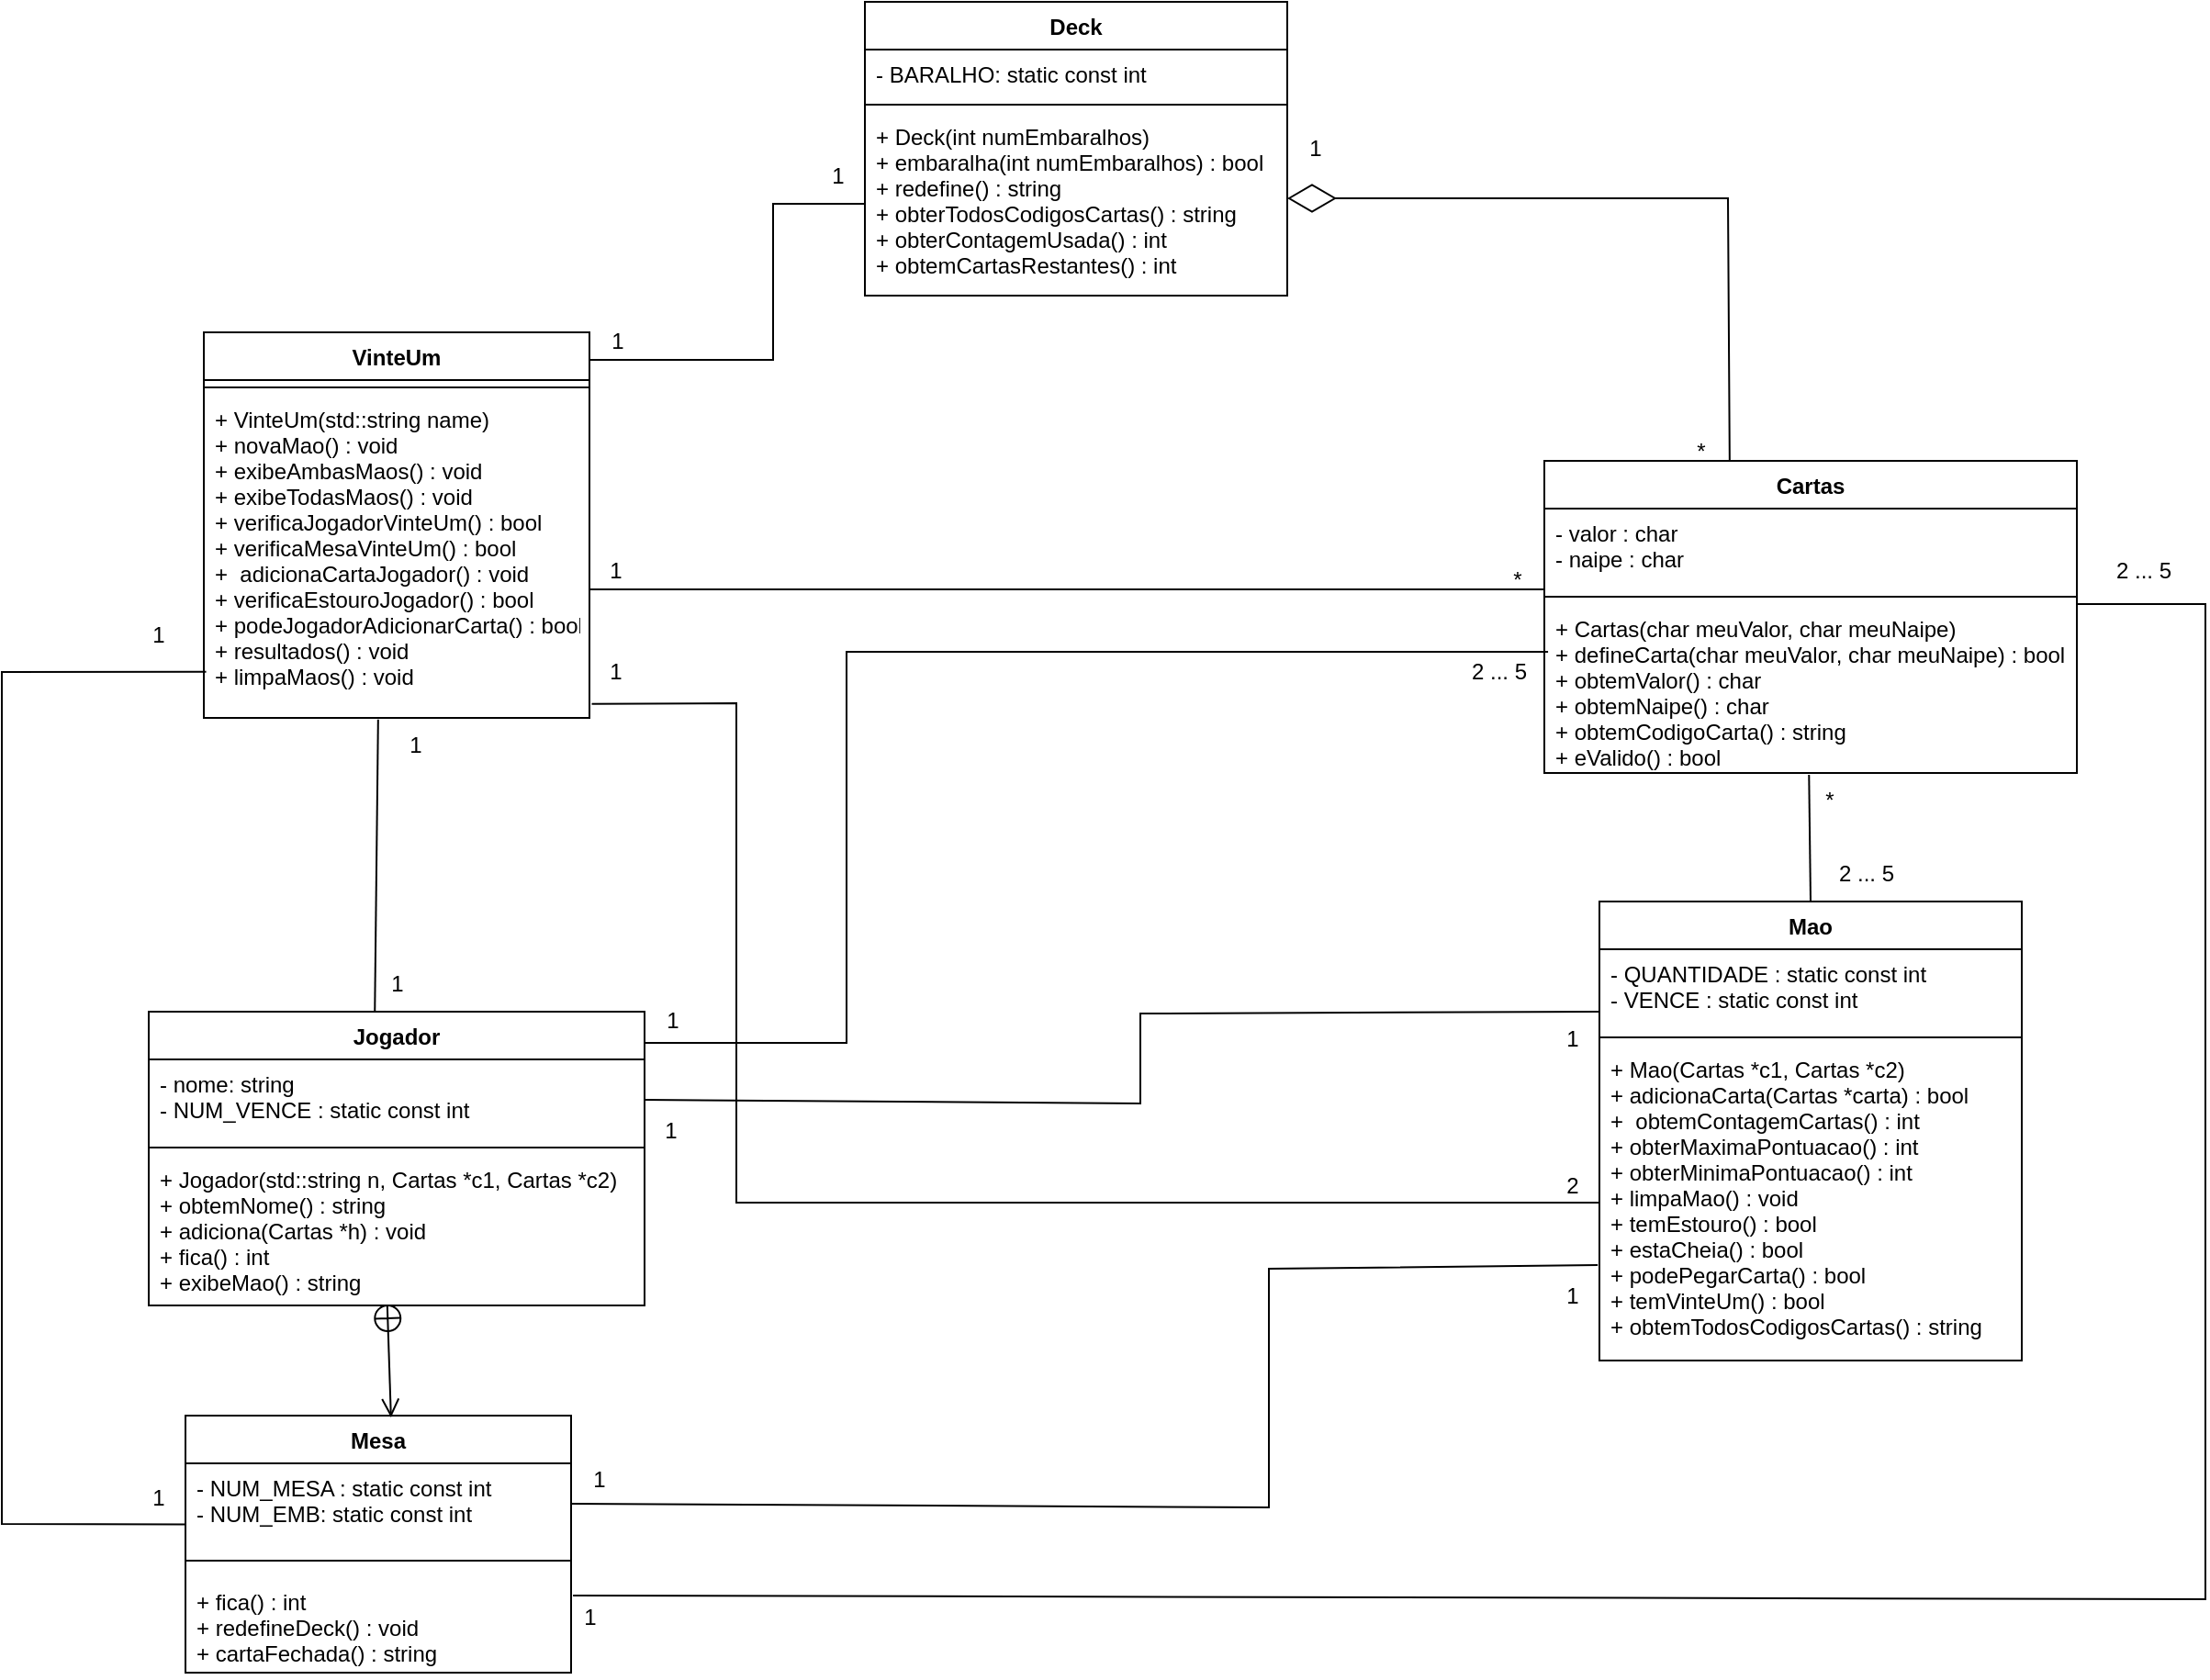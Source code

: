 <mxfile version="20.6.2" type="device"><diagram id="C5RBs43oDa-KdzZeNtuy" name="Page-1"><mxGraphModel dx="1108" dy="1643" grid="1" gridSize="10" guides="1" tooltips="1" connect="1" arrows="1" fold="1" page="1" pageScale="1" pageWidth="827" pageHeight="1169" math="0" shadow="0"><root><mxCell id="WIyWlLk6GJQsqaUBKTNV-0"/><mxCell id="WIyWlLk6GJQsqaUBKTNV-1" parent="WIyWlLk6GJQsqaUBKTNV-0"/><mxCell id="FtHZiqA-CHUglZMtR7C9-0" value="Cartas" style="swimlane;fontStyle=1;align=center;verticalAlign=top;childLayout=stackLayout;horizontal=1;startSize=26;horizontalStack=0;resizeParent=1;resizeParentMax=0;resizeLast=0;collapsible=1;marginBottom=0;" parent="WIyWlLk6GJQsqaUBKTNV-1" vertex="1"><mxGeometry x="890" y="-190" width="290" height="170" as="geometry"/></mxCell><mxCell id="FtHZiqA-CHUglZMtR7C9-1" value="- valor : char&#10;- naipe : char" style="text;strokeColor=none;fillColor=none;align=left;verticalAlign=top;spacingLeft=4;spacingRight=4;overflow=hidden;rotatable=0;points=[[0,0.5],[1,0.5]];portConstraint=eastwest;" parent="FtHZiqA-CHUglZMtR7C9-0" vertex="1"><mxGeometry y="26" width="290" height="44" as="geometry"/></mxCell><mxCell id="FtHZiqA-CHUglZMtR7C9-2" value="" style="line;strokeWidth=1;fillColor=none;align=left;verticalAlign=middle;spacingTop=-1;spacingLeft=3;spacingRight=3;rotatable=0;labelPosition=right;points=[];portConstraint=eastwest;strokeColor=inherit;" parent="FtHZiqA-CHUglZMtR7C9-0" vertex="1"><mxGeometry y="70" width="290" height="8" as="geometry"/></mxCell><mxCell id="FtHZiqA-CHUglZMtR7C9-3" value="+ Cartas(char meuValor, char meuNaipe)&#10;+ defineCarta(char meuValor, char meuNaipe) : bool&#10;+ obtemValor() : char&#10;+ obtemNaipe() : char&#10;+ obtemCodigoCarta() : string&#10;+ eValido() : bool&#10;" style="text;strokeColor=none;fillColor=none;align=left;verticalAlign=top;spacingLeft=4;spacingRight=4;overflow=hidden;rotatable=0;points=[[0,0.5],[1,0.5]];portConstraint=eastwest;" parent="FtHZiqA-CHUglZMtR7C9-0" vertex="1"><mxGeometry y="78" width="290" height="92" as="geometry"/></mxCell><mxCell id="FtHZiqA-CHUglZMtR7C9-6" value="Deck" style="swimlane;fontStyle=1;align=center;verticalAlign=top;childLayout=stackLayout;horizontal=1;startSize=26;horizontalStack=0;resizeParent=1;resizeParentMax=0;resizeLast=0;collapsible=1;marginBottom=0;" parent="WIyWlLk6GJQsqaUBKTNV-1" vertex="1"><mxGeometry x="520" y="-440" width="230" height="160" as="geometry"/></mxCell><mxCell id="FtHZiqA-CHUglZMtR7C9-7" value="- BARALHO: static const int " style="text;strokeColor=none;fillColor=none;align=left;verticalAlign=top;spacingLeft=4;spacingRight=4;overflow=hidden;rotatable=0;points=[[0,0.5],[1,0.5]];portConstraint=eastwest;" parent="FtHZiqA-CHUglZMtR7C9-6" vertex="1"><mxGeometry y="26" width="230" height="26" as="geometry"/></mxCell><mxCell id="FtHZiqA-CHUglZMtR7C9-8" value="" style="line;strokeWidth=1;fillColor=none;align=left;verticalAlign=middle;spacingTop=-1;spacingLeft=3;spacingRight=3;rotatable=0;labelPosition=right;points=[];portConstraint=eastwest;strokeColor=inherit;" parent="FtHZiqA-CHUglZMtR7C9-6" vertex="1"><mxGeometry y="52" width="230" height="8" as="geometry"/></mxCell><mxCell id="FtHZiqA-CHUglZMtR7C9-9" value="+ Deck(int numEmbaralhos)&#10;+ embaralha(int numEmbaralhos) : bool&#10;+ redefine() : string&#10;+ obterTodosCodigosCartas() : string&#10;+ obterContagemUsada() : int&#10;+ obtemCartasRestantes() : int" style="text;strokeColor=none;fillColor=none;align=left;verticalAlign=top;spacingLeft=4;spacingRight=4;overflow=hidden;rotatable=0;points=[[0,0.5],[1,0.5]];portConstraint=eastwest;" parent="FtHZiqA-CHUglZMtR7C9-6" vertex="1"><mxGeometry y="60" width="230" height="100" as="geometry"/></mxCell><mxCell id="FtHZiqA-CHUglZMtR7C9-10" value="Jogador" style="swimlane;fontStyle=1;align=center;verticalAlign=top;childLayout=stackLayout;horizontal=1;startSize=26;horizontalStack=0;resizeParent=1;resizeParentMax=0;resizeLast=0;collapsible=1;marginBottom=0;" parent="WIyWlLk6GJQsqaUBKTNV-1" vertex="1"><mxGeometry x="130" y="110" width="270" height="160" as="geometry"/></mxCell><mxCell id="FtHZiqA-CHUglZMtR7C9-11" value="- nome: string&#10;- NUM_VENCE : static const int " style="text;strokeColor=none;fillColor=none;align=left;verticalAlign=top;spacingLeft=4;spacingRight=4;overflow=hidden;rotatable=0;points=[[0,0.5],[1,0.5]];portConstraint=eastwest;" parent="FtHZiqA-CHUglZMtR7C9-10" vertex="1"><mxGeometry y="26" width="270" height="44" as="geometry"/></mxCell><mxCell id="FtHZiqA-CHUglZMtR7C9-12" value="" style="line;strokeWidth=1;fillColor=none;align=left;verticalAlign=middle;spacingTop=-1;spacingLeft=3;spacingRight=3;rotatable=0;labelPosition=right;points=[];portConstraint=eastwest;strokeColor=inherit;" parent="FtHZiqA-CHUglZMtR7C9-10" vertex="1"><mxGeometry y="70" width="270" height="8" as="geometry"/></mxCell><mxCell id="FtHZiqA-CHUglZMtR7C9-13" value="+ Jogador(std::string n, Cartas *c1, Cartas *c2)&#10;+ obtemNome() : string &#10;+ adiciona(Cartas *h) : void &#10;+ fica() : int&#10;+ exibeMao() : string " style="text;strokeColor=none;fillColor=none;align=left;verticalAlign=top;spacingLeft=4;spacingRight=4;overflow=hidden;rotatable=0;points=[[0,0.5],[1,0.5]];portConstraint=eastwest;" parent="FtHZiqA-CHUglZMtR7C9-10" vertex="1"><mxGeometry y="78" width="270" height="82" as="geometry"/></mxCell><mxCell id="FtHZiqA-CHUglZMtR7C9-14" value="Mesa" style="swimlane;fontStyle=1;align=center;verticalAlign=top;childLayout=stackLayout;horizontal=1;startSize=26;horizontalStack=0;resizeParent=1;resizeParentMax=0;resizeLast=0;collapsible=1;marginBottom=0;" parent="WIyWlLk6GJQsqaUBKTNV-1" vertex="1"><mxGeometry x="150" y="330" width="210" height="140" as="geometry"/></mxCell><mxCell id="FtHZiqA-CHUglZMtR7C9-15" value="- NUM_MESA : static const int&#10;- NUM_EMB: static const int" style="text;strokeColor=none;fillColor=none;align=left;verticalAlign=top;spacingLeft=4;spacingRight=4;overflow=hidden;rotatable=0;points=[[0,0.5],[1,0.5]];portConstraint=eastwest;" parent="FtHZiqA-CHUglZMtR7C9-14" vertex="1"><mxGeometry y="26" width="210" height="44" as="geometry"/></mxCell><mxCell id="FtHZiqA-CHUglZMtR7C9-16" value="" style="line;strokeWidth=1;fillColor=none;align=left;verticalAlign=middle;spacingTop=-1;spacingLeft=3;spacingRight=3;rotatable=0;labelPosition=right;points=[];portConstraint=eastwest;strokeColor=inherit;" parent="FtHZiqA-CHUglZMtR7C9-14" vertex="1"><mxGeometry y="70" width="210" height="18" as="geometry"/></mxCell><mxCell id="FtHZiqA-CHUglZMtR7C9-17" value="+ fica() : int&#10;+ redefineDeck() : void&#10;+ cartaFechada() : string" style="text;strokeColor=none;fillColor=none;align=left;verticalAlign=top;spacingLeft=4;spacingRight=4;overflow=hidden;rotatable=0;points=[[0,0.5],[1,0.5]];portConstraint=eastwest;" parent="FtHZiqA-CHUglZMtR7C9-14" vertex="1"><mxGeometry y="88" width="210" height="52" as="geometry"/></mxCell><mxCell id="FtHZiqA-CHUglZMtR7C9-18" value="Mao" style="swimlane;fontStyle=1;align=center;verticalAlign=top;childLayout=stackLayout;horizontal=1;startSize=26;horizontalStack=0;resizeParent=1;resizeParentMax=0;resizeLast=0;collapsible=1;marginBottom=0;" parent="WIyWlLk6GJQsqaUBKTNV-1" vertex="1"><mxGeometry x="920" y="50" width="230" height="250" as="geometry"/></mxCell><mxCell id="FtHZiqA-CHUglZMtR7C9-19" value="- QUANTIDADE : static const int&#10;- VENCE : static const int" style="text;strokeColor=none;fillColor=none;align=left;verticalAlign=top;spacingLeft=4;spacingRight=4;overflow=hidden;rotatable=0;points=[[0,0.5],[1,0.5]];portConstraint=eastwest;" parent="FtHZiqA-CHUglZMtR7C9-18" vertex="1"><mxGeometry y="26" width="230" height="44" as="geometry"/></mxCell><mxCell id="FtHZiqA-CHUglZMtR7C9-20" value="" style="line;strokeWidth=1;fillColor=none;align=left;verticalAlign=middle;spacingTop=-1;spacingLeft=3;spacingRight=3;rotatable=0;labelPosition=right;points=[];portConstraint=eastwest;strokeColor=inherit;" parent="FtHZiqA-CHUglZMtR7C9-18" vertex="1"><mxGeometry y="70" width="230" height="8" as="geometry"/></mxCell><mxCell id="FtHZiqA-CHUglZMtR7C9-21" value="+ Mao(Cartas *c1, Cartas *c2)&#10;+ adicionaCarta(Cartas *carta) : bool&#10;+  obtemContagemCartas() : int&#10;+ obterMaximaPontuacao() : int&#10;+ obterMinimaPontuacao() : int&#10;+ limpaMao() : void&#10;+ temEstouro() : bool&#10;+ estaCheia() : bool&#10;+ podePegarCarta() : bool&#10;+ temVinteUm() : bool&#10;+ obtemTodosCodigosCartas() : string" style="text;strokeColor=none;fillColor=none;align=left;verticalAlign=top;spacingLeft=4;spacingRight=4;overflow=hidden;rotatable=0;points=[[0,0.5],[1,0.5]];portConstraint=eastwest;" parent="FtHZiqA-CHUglZMtR7C9-18" vertex="1"><mxGeometry y="78" width="230" height="172" as="geometry"/></mxCell><mxCell id="FtHZiqA-CHUglZMtR7C9-22" value="VinteUm" style="swimlane;fontStyle=1;align=center;verticalAlign=top;childLayout=stackLayout;horizontal=1;startSize=26;horizontalStack=0;resizeParent=1;resizeParentMax=0;resizeLast=0;collapsible=1;marginBottom=0;" parent="WIyWlLk6GJQsqaUBKTNV-1" vertex="1"><mxGeometry x="160" y="-260" width="210" height="210" as="geometry"/></mxCell><mxCell id="FtHZiqA-CHUglZMtR7C9-24" value="" style="line;strokeWidth=1;fillColor=none;align=left;verticalAlign=middle;spacingTop=-1;spacingLeft=3;spacingRight=3;rotatable=0;labelPosition=right;points=[];portConstraint=eastwest;strokeColor=inherit;" parent="FtHZiqA-CHUglZMtR7C9-22" vertex="1"><mxGeometry y="26" width="210" height="8" as="geometry"/></mxCell><mxCell id="FtHZiqA-CHUglZMtR7C9-25" value="+ VinteUm(std::string name)&#10;+ novaMao() : void&#10;+ exibeAmbasMaos() : void&#10;+ exibeTodasMaos() : void&#10;+ verificaJogadorVinteUm() : bool&#10;+ verificaMesaVinteUm() : bool&#10;+  adicionaCartaJogador() : void&#10;+ verificaEstouroJogador() : bool&#10;+ podeJogadorAdicionarCarta() : bool&#10;+ resultados() : void&#10;+ limpaMaos() : void" style="text;strokeColor=none;fillColor=none;align=left;verticalAlign=top;spacingLeft=4;spacingRight=4;overflow=hidden;rotatable=0;points=[[0,0.5],[1,0.5]];portConstraint=eastwest;" parent="FtHZiqA-CHUglZMtR7C9-22" vertex="1"><mxGeometry y="34" width="210" height="176" as="geometry"/></mxCell><mxCell id="v2-67lfSvxdD7rLzkx8B-0" value="" style="endArrow=none;html=1;rounded=0;entryX=0;entryY=0.5;entryDx=0;entryDy=0;" parent="WIyWlLk6GJQsqaUBKTNV-1" target="FtHZiqA-CHUglZMtR7C9-9" edge="1"><mxGeometry width="50" height="50" relative="1" as="geometry"><mxPoint x="370" y="-245" as="sourcePoint"/><mxPoint x="590" y="-130" as="targetPoint"/><Array as="points"><mxPoint x="470" y="-245"/><mxPoint x="470" y="-330"/></Array></mxGeometry></mxCell><mxCell id="v2-67lfSvxdD7rLzkx8B-14" value="" style="endArrow=diamondThin;endFill=0;endSize=24;html=1;rounded=0;exitX=0.348;exitY=0;exitDx=0;exitDy=0;exitPerimeter=0;" parent="WIyWlLk6GJQsqaUBKTNV-1" source="FtHZiqA-CHUglZMtR7C9-0" edge="1"><mxGeometry width="160" relative="1" as="geometry"><mxPoint x="990" y="-250" as="sourcePoint"/><mxPoint x="750" y="-333" as="targetPoint"/><Array as="points"><mxPoint x="990" y="-333"/></Array></mxGeometry></mxCell><mxCell id="v2-67lfSvxdD7rLzkx8B-16" value="" style="endArrow=none;html=1;rounded=0;exitX=0.452;exitY=1.005;exitDx=0;exitDy=0;exitPerimeter=0;entryX=0.456;entryY=0;entryDx=0;entryDy=0;entryPerimeter=0;" parent="WIyWlLk6GJQsqaUBKTNV-1" source="FtHZiqA-CHUglZMtR7C9-25" target="FtHZiqA-CHUglZMtR7C9-10" edge="1"><mxGeometry width="50" height="50" relative="1" as="geometry"><mxPoint x="280" y="20" as="sourcePoint"/><mxPoint x="590" y="-30" as="targetPoint"/></mxGeometry></mxCell><mxCell id="v2-67lfSvxdD7rLzkx8B-17" value="" style="endArrow=none;html=1;rounded=0;" parent="WIyWlLk6GJQsqaUBKTNV-1" edge="1"><mxGeometry width="50" height="50" relative="1" as="geometry"><mxPoint x="370" y="-120" as="sourcePoint"/><mxPoint x="890" y="-120" as="targetPoint"/></mxGeometry></mxCell><mxCell id="v2-67lfSvxdD7rLzkx8B-23" value="" style="endArrow=open;startArrow=circlePlus;endFill=0;startFill=0;endSize=8;html=1;rounded=0;exitX=0.481;exitY=0.988;exitDx=0;exitDy=0;exitPerimeter=0;entryX=0.533;entryY=0.007;entryDx=0;entryDy=0;entryPerimeter=0;" parent="WIyWlLk6GJQsqaUBKTNV-1" source="FtHZiqA-CHUglZMtR7C9-13" target="FtHZiqA-CHUglZMtR7C9-14" edge="1"><mxGeometry width="160" relative="1" as="geometry"><mxPoint x="490" y="290" as="sourcePoint"/><mxPoint x="260" y="320" as="targetPoint"/></mxGeometry></mxCell><mxCell id="v2-67lfSvxdD7rLzkx8B-25" value="" style="endArrow=none;html=1;rounded=0;" parent="WIyWlLk6GJQsqaUBKTNV-1" edge="1"><mxGeometry width="50" height="50" relative="1" as="geometry"><mxPoint x="400" y="158" as="sourcePoint"/><mxPoint x="920" y="110" as="targetPoint"/><Array as="points"><mxPoint x="670" y="160"/><mxPoint x="670" y="111"/></Array></mxGeometry></mxCell><mxCell id="v2-67lfSvxdD7rLzkx8B-26" value="" style="endArrow=none;html=1;rounded=0;exitX=1;exitY=0.5;exitDx=0;exitDy=0;entryX=-0.004;entryY=0.698;entryDx=0;entryDy=0;entryPerimeter=0;" parent="WIyWlLk6GJQsqaUBKTNV-1" source="FtHZiqA-CHUglZMtR7C9-15" target="FtHZiqA-CHUglZMtR7C9-21" edge="1"><mxGeometry width="50" height="50" relative="1" as="geometry"><mxPoint x="740" y="220" as="sourcePoint"/><mxPoint x="790" y="170" as="targetPoint"/><Array as="points"><mxPoint x="740" y="380"/><mxPoint x="740" y="250"/></Array></mxGeometry></mxCell><mxCell id="v2-67lfSvxdD7rLzkx8B-27" value="" style="endArrow=none;html=1;rounded=0;entryX=0.497;entryY=1.011;entryDx=0;entryDy=0;entryPerimeter=0;exitX=0.5;exitY=0;exitDx=0;exitDy=0;" parent="WIyWlLk6GJQsqaUBKTNV-1" source="FtHZiqA-CHUglZMtR7C9-18" target="FtHZiqA-CHUglZMtR7C9-3" edge="1"><mxGeometry width="50" height="50" relative="1" as="geometry"><mxPoint x="740" y="30" as="sourcePoint"/><mxPoint x="790" y="-20" as="targetPoint"/></mxGeometry></mxCell><mxCell id="v2-67lfSvxdD7rLzkx8B-28" value="1" style="text;html=1;align=center;verticalAlign=middle;resizable=0;points=[];autosize=1;strokeColor=none;fillColor=none;" parent="WIyWlLk6GJQsqaUBKTNV-1" vertex="1"><mxGeometry x="750" y="-375" width="30" height="30" as="geometry"/></mxCell><mxCell id="v2-67lfSvxdD7rLzkx8B-29" value="*" style="text;html=1;align=center;verticalAlign=middle;resizable=0;points=[];autosize=1;strokeColor=none;fillColor=none;" parent="WIyWlLk6GJQsqaUBKTNV-1" vertex="1"><mxGeometry x="960" y="-210" width="30" height="30" as="geometry"/></mxCell><mxCell id="v2-67lfSvxdD7rLzkx8B-30" value="1" style="text;html=1;align=center;verticalAlign=middle;resizable=0;points=[];autosize=1;strokeColor=none;fillColor=none;" parent="WIyWlLk6GJQsqaUBKTNV-1" vertex="1"><mxGeometry x="260" y="-50" width="30" height="30" as="geometry"/></mxCell><mxCell id="v2-67lfSvxdD7rLzkx8B-31" value="1" style="text;html=1;align=center;verticalAlign=middle;resizable=0;points=[];autosize=1;strokeColor=none;fillColor=none;" parent="WIyWlLk6GJQsqaUBKTNV-1" vertex="1"><mxGeometry x="250" y="80" width="30" height="30" as="geometry"/></mxCell><mxCell id="v2-67lfSvxdD7rLzkx8B-32" value="1" style="text;html=1;align=center;verticalAlign=middle;resizable=0;points=[];autosize=1;strokeColor=none;fillColor=none;" parent="WIyWlLk6GJQsqaUBKTNV-1" vertex="1"><mxGeometry x="399" y="160" width="30" height="30" as="geometry"/></mxCell><mxCell id="v2-67lfSvxdD7rLzkx8B-33" value="1" style="text;html=1;align=center;verticalAlign=middle;resizable=0;points=[];autosize=1;strokeColor=none;fillColor=none;" parent="WIyWlLk6GJQsqaUBKTNV-1" vertex="1"><mxGeometry x="360" y="350" width="30" height="30" as="geometry"/></mxCell><mxCell id="v2-67lfSvxdD7rLzkx8B-34" value="1" style="text;html=1;align=center;verticalAlign=middle;resizable=0;points=[];autosize=1;strokeColor=none;fillColor=none;" parent="WIyWlLk6GJQsqaUBKTNV-1" vertex="1"><mxGeometry x="890" y="250" width="30" height="30" as="geometry"/></mxCell><mxCell id="v2-67lfSvxdD7rLzkx8B-35" value="1" style="text;html=1;align=center;verticalAlign=middle;resizable=0;points=[];autosize=1;strokeColor=none;fillColor=none;" parent="WIyWlLk6GJQsqaUBKTNV-1" vertex="1"><mxGeometry x="890" y="110" width="30" height="30" as="geometry"/></mxCell><mxCell id="v2-67lfSvxdD7rLzkx8B-36" value="" style="endArrow=none;html=1;rounded=0;exitX=1;exitY=0.106;exitDx=0;exitDy=0;exitPerimeter=0;entryX=0.007;entryY=0.283;entryDx=0;entryDy=0;entryPerimeter=0;" parent="WIyWlLk6GJQsqaUBKTNV-1" source="FtHZiqA-CHUglZMtR7C9-10" target="FtHZiqA-CHUglZMtR7C9-3" edge="1"><mxGeometry width="50" height="50" relative="1" as="geometry"><mxPoint x="530" y="30" as="sourcePoint"/><mxPoint x="580" y="-20" as="targetPoint"/><Array as="points"><mxPoint x="510" y="127"/><mxPoint x="510" y="-86"/></Array></mxGeometry></mxCell><mxCell id="v2-67lfSvxdD7rLzkx8B-37" value="1" style="text;html=1;align=center;verticalAlign=middle;resizable=0;points=[];autosize=1;strokeColor=none;fillColor=none;" parent="WIyWlLk6GJQsqaUBKTNV-1" vertex="1"><mxGeometry x="400" y="100" width="30" height="30" as="geometry"/></mxCell><mxCell id="v2-67lfSvxdD7rLzkx8B-38" value="2 ... 5" style="text;html=1;align=center;verticalAlign=middle;resizable=0;points=[];autosize=1;strokeColor=none;fillColor=none;" parent="WIyWlLk6GJQsqaUBKTNV-1" vertex="1"><mxGeometry x="840" y="-90" width="50" height="30" as="geometry"/></mxCell><mxCell id="v2-67lfSvxdD7rLzkx8B-39" value="" style="endArrow=none;html=1;rounded=0;exitX=1.005;exitY=0.192;exitDx=0;exitDy=0;exitPerimeter=0;" parent="WIyWlLk6GJQsqaUBKTNV-1" source="FtHZiqA-CHUglZMtR7C9-17" edge="1"><mxGeometry width="50" height="50" relative="1" as="geometry"><mxPoint x="760" y="230" as="sourcePoint"/><mxPoint x="1180" y="-112" as="targetPoint"/><Array as="points"><mxPoint x="1250" y="430"/><mxPoint x="1250" y="-112"/></Array></mxGeometry></mxCell><mxCell id="v2-67lfSvxdD7rLzkx8B-40" value="1" style="text;html=1;align=center;verticalAlign=middle;resizable=0;points=[];autosize=1;strokeColor=none;fillColor=none;" parent="WIyWlLk6GJQsqaUBKTNV-1" vertex="1"><mxGeometry x="355" y="425" width="30" height="30" as="geometry"/></mxCell><mxCell id="v2-67lfSvxdD7rLzkx8B-41" value="2 ... 5" style="text;html=1;align=center;verticalAlign=middle;resizable=0;points=[];autosize=1;strokeColor=none;fillColor=none;" parent="WIyWlLk6GJQsqaUBKTNV-1" vertex="1"><mxGeometry x="1191" y="-145" width="50" height="30" as="geometry"/></mxCell><mxCell id="v2-67lfSvxdD7rLzkx8B-42" value="1" style="text;html=1;align=center;verticalAlign=middle;resizable=0;points=[];autosize=1;strokeColor=none;fillColor=none;" parent="WIyWlLk6GJQsqaUBKTNV-1" vertex="1"><mxGeometry x="369" y="-145" width="30" height="30" as="geometry"/></mxCell><mxCell id="v2-67lfSvxdD7rLzkx8B-43" value="*" style="text;html=1;align=center;verticalAlign=middle;resizable=0;points=[];autosize=1;strokeColor=none;fillColor=none;" parent="WIyWlLk6GJQsqaUBKTNV-1" vertex="1"><mxGeometry x="860" y="-140" width="30" height="30" as="geometry"/></mxCell><mxCell id="v2-67lfSvxdD7rLzkx8B-44" value="*" style="text;html=1;align=center;verticalAlign=middle;resizable=0;points=[];autosize=1;strokeColor=none;fillColor=none;" parent="WIyWlLk6GJQsqaUBKTNV-1" vertex="1"><mxGeometry x="1030" y="-20" width="30" height="30" as="geometry"/></mxCell><mxCell id="v2-67lfSvxdD7rLzkx8B-45" value="2 ... 5" style="text;html=1;align=center;verticalAlign=middle;resizable=0;points=[];autosize=1;strokeColor=none;fillColor=none;" parent="WIyWlLk6GJQsqaUBKTNV-1" vertex="1"><mxGeometry x="1040" y="20" width="50" height="30" as="geometry"/></mxCell><mxCell id="v2-67lfSvxdD7rLzkx8B-46" value="" style="endArrow=none;html=1;rounded=0;exitX=1.006;exitY=0.957;exitDx=0;exitDy=0;exitPerimeter=0;" parent="WIyWlLk6GJQsqaUBKTNV-1" source="FtHZiqA-CHUglZMtR7C9-25" target="FtHZiqA-CHUglZMtR7C9-21" edge="1"><mxGeometry width="50" height="50" relative="1" as="geometry"><mxPoint x="800" y="-40" as="sourcePoint"/><mxPoint x="850" y="-90" as="targetPoint"/><Array as="points"><mxPoint x="450" y="-58"/><mxPoint x="450" y="214"/></Array></mxGeometry></mxCell><mxCell id="v2-67lfSvxdD7rLzkx8B-47" value="1" style="text;html=1;align=center;verticalAlign=middle;resizable=0;points=[];autosize=1;strokeColor=none;fillColor=none;" parent="WIyWlLk6GJQsqaUBKTNV-1" vertex="1"><mxGeometry x="369" y="-90" width="30" height="30" as="geometry"/></mxCell><mxCell id="v2-67lfSvxdD7rLzkx8B-48" value="2" style="text;html=1;align=center;verticalAlign=middle;resizable=0;points=[];autosize=1;strokeColor=none;fillColor=none;" parent="WIyWlLk6GJQsqaUBKTNV-1" vertex="1"><mxGeometry x="890" y="190" width="30" height="30" as="geometry"/></mxCell><mxCell id="v2-67lfSvxdD7rLzkx8B-49" value="" style="endArrow=none;html=1;rounded=0;entryX=0.006;entryY=0.857;entryDx=0;entryDy=0;entryPerimeter=0;exitX=0;exitY=0.756;exitDx=0;exitDy=0;exitPerimeter=0;" parent="WIyWlLk6GJQsqaUBKTNV-1" source="FtHZiqA-CHUglZMtR7C9-15" target="FtHZiqA-CHUglZMtR7C9-25" edge="1"><mxGeometry width="50" height="50" relative="1" as="geometry"><mxPoint x="40" y="340" as="sourcePoint"/><mxPoint x="710" y="30" as="targetPoint"/><Array as="points"><mxPoint x="50" y="389"/><mxPoint x="50" y="-75"/></Array></mxGeometry></mxCell><mxCell id="v2-67lfSvxdD7rLzkx8B-50" value="1" style="text;html=1;align=center;verticalAlign=middle;resizable=0;points=[];autosize=1;strokeColor=none;fillColor=none;" parent="WIyWlLk6GJQsqaUBKTNV-1" vertex="1"><mxGeometry x="120" y="-110" width="30" height="30" as="geometry"/></mxCell><mxCell id="v2-67lfSvxdD7rLzkx8B-51" value="1" style="text;html=1;align=center;verticalAlign=middle;resizable=0;points=[];autosize=1;strokeColor=none;fillColor=none;" parent="WIyWlLk6GJQsqaUBKTNV-1" vertex="1"><mxGeometry x="120" y="360" width="30" height="30" as="geometry"/></mxCell><mxCell id="v2-67lfSvxdD7rLzkx8B-52" value="1" style="text;html=1;align=center;verticalAlign=middle;resizable=0;points=[];autosize=1;strokeColor=none;fillColor=none;" parent="WIyWlLk6GJQsqaUBKTNV-1" vertex="1"><mxGeometry x="370" y="-270" width="30" height="30" as="geometry"/></mxCell><mxCell id="v2-67lfSvxdD7rLzkx8B-53" value="1" style="text;html=1;align=center;verticalAlign=middle;resizable=0;points=[];autosize=1;strokeColor=none;fillColor=none;" parent="WIyWlLk6GJQsqaUBKTNV-1" vertex="1"><mxGeometry x="490" y="-360" width="30" height="30" as="geometry"/></mxCell></root></mxGraphModel></diagram></mxfile>